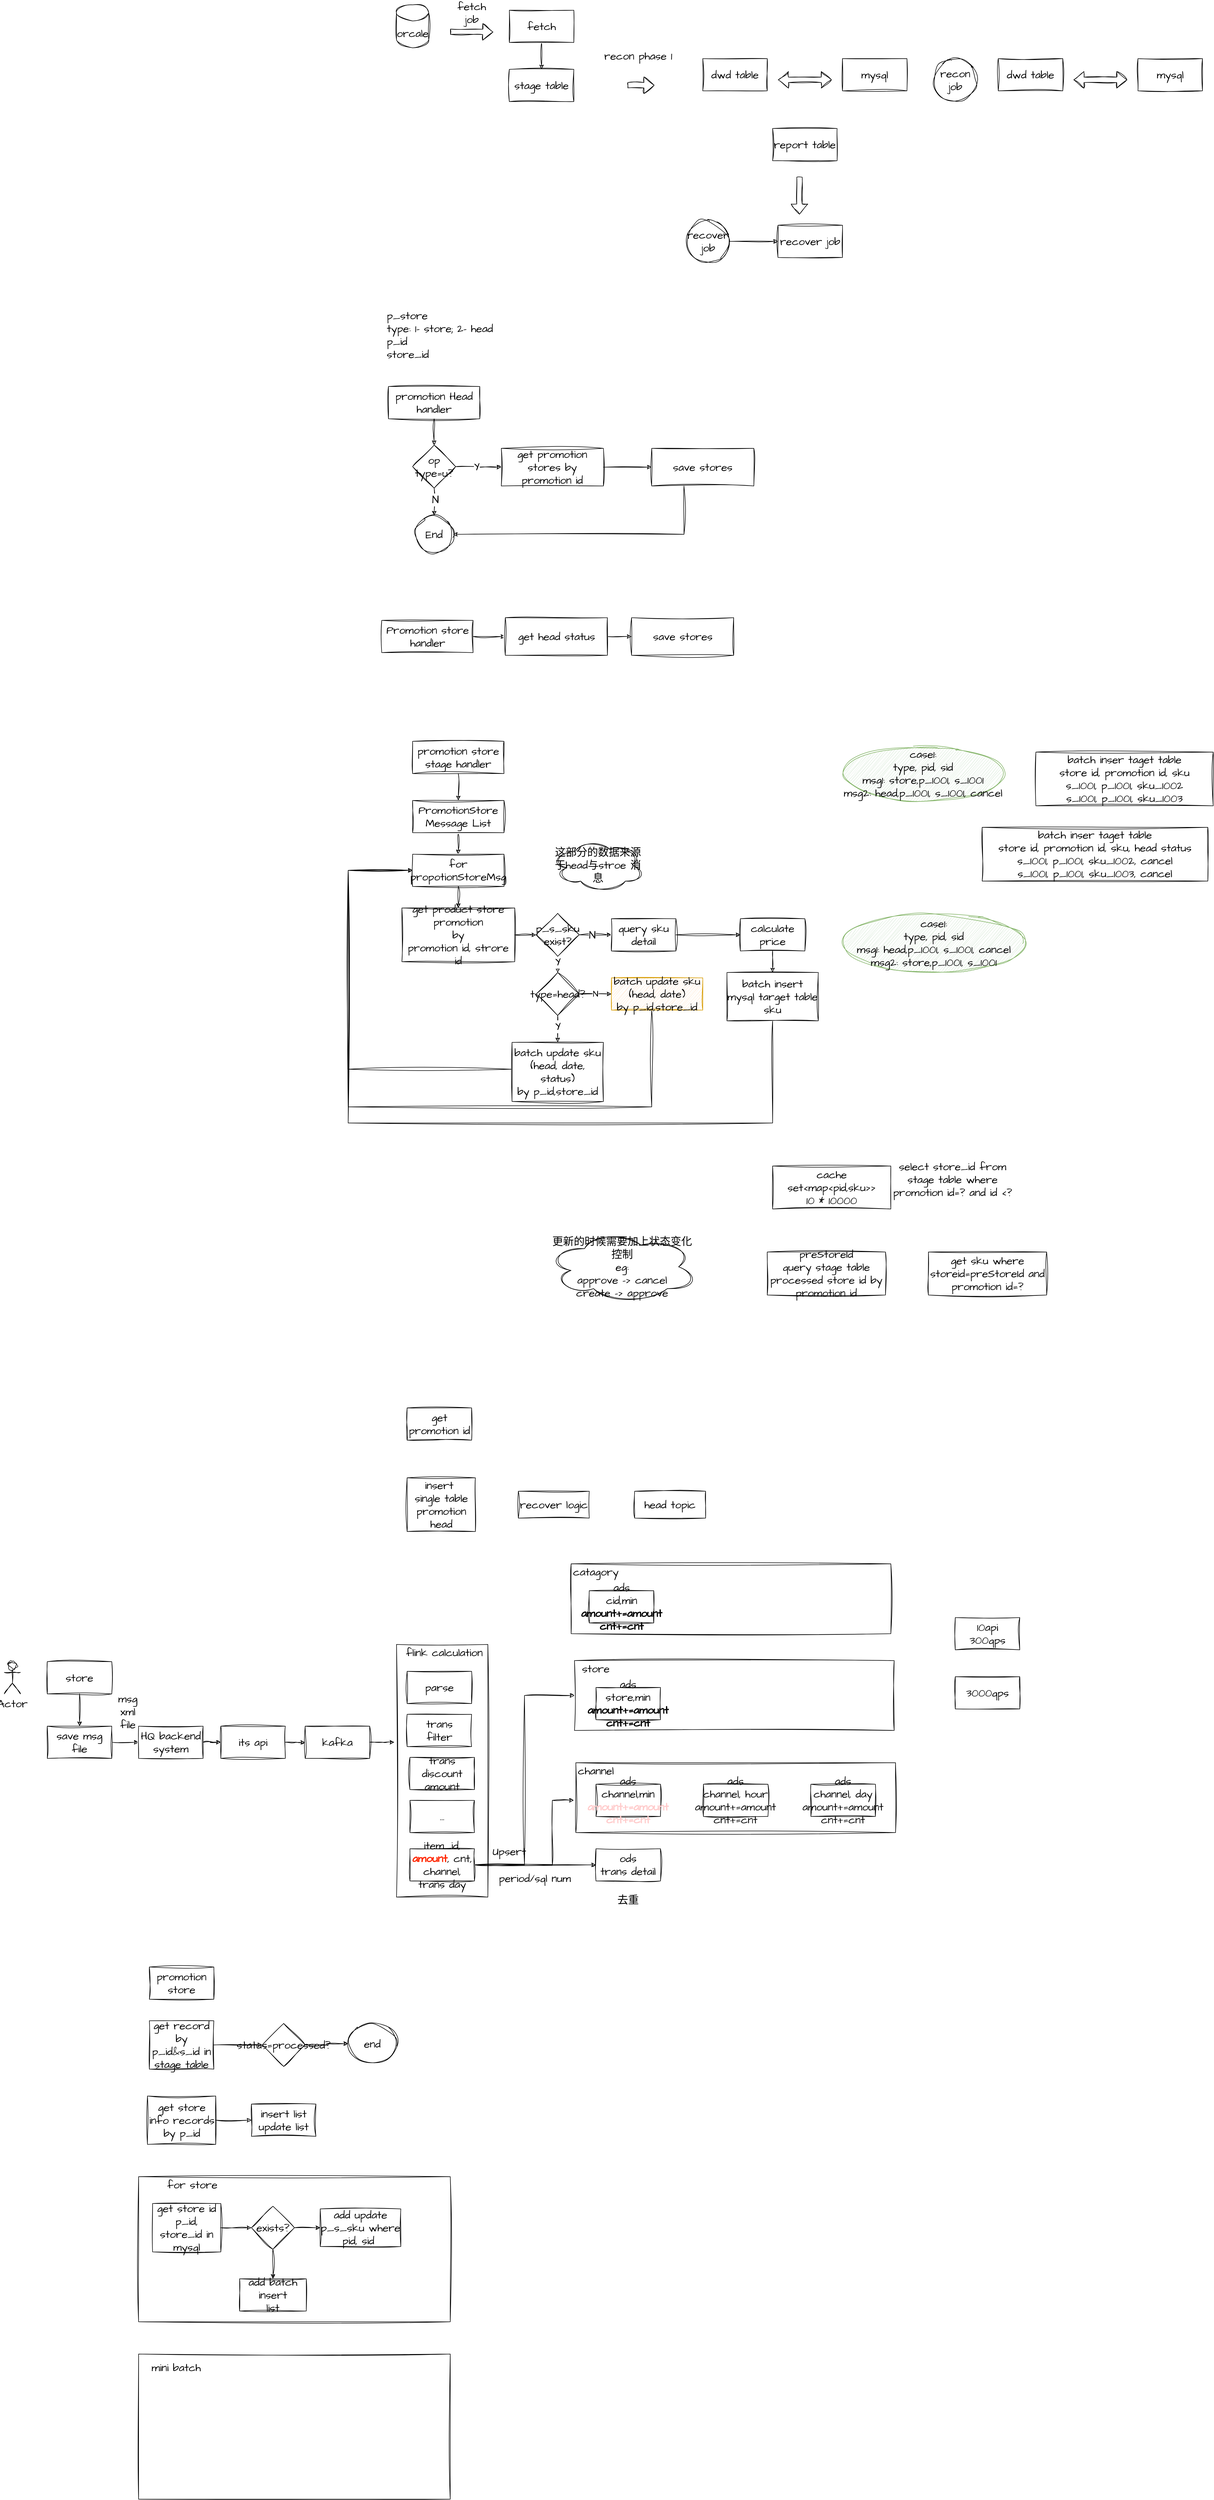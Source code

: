 <mxfile version="21.1.4" type="github">
  <diagram id="COUtzBLei-FoZ7lU4OIu" name="第 1 页">
    <mxGraphModel dx="2226" dy="1497" grid="1" gridSize="10" guides="1" tooltips="1" connect="1" arrows="1" fold="1" page="0" pageScale="1" pageWidth="827" pageHeight="1169" background="none" math="0" shadow="0">
      <root>
        <mxCell id="0" />
        <mxCell id="1" parent="0" />
        <mxCell id="BrTBfuIty5gRPL7Iw7yD-25" value="" style="rounded=0;whiteSpace=wrap;html=1;sketch=1;hachureGap=4;jiggle=2;curveFitting=1;fontFamily=Architects Daughter;fontSource=https%3A%2F%2Ffonts.googleapis.com%2Fcss%3Ffamily%3DArchitects%2BDaughter;fontSize=20;" vertex="1" parent="1">
          <mxGeometry x="-880" y="3930" width="580" height="270" as="geometry" />
        </mxCell>
        <mxCell id="pvYnghz3p1WopF-6Pmr1-15" value="" style="rounded=0;whiteSpace=wrap;html=1;sketch=1;hachureGap=4;jiggle=2;curveFitting=1;fontFamily=Architects Daughter;fontSource=https%3A%2F%2Ffonts.googleapis.com%2Fcss%3Ffamily%3DArchitects%2BDaughter;fontSize=20;" parent="1" vertex="1">
          <mxGeometry x="-66.25" y="2830" width="595" height="130" as="geometry" />
        </mxCell>
        <mxCell id="01fg0_hdZSS1gTS_RQtT-1" value="orcale" style="shape=cylinder3;whiteSpace=wrap;html=1;boundedLbl=1;backgroundOutline=1;size=15;sketch=1;hachureGap=4;jiggle=2;curveFitting=1;fontFamily=Architects Daughter;fontSource=https%3A%2F%2Ffonts.googleapis.com%2Fcss%3Ffamily%3DArchitects%2BDaughter;fontSize=20;" parent="1" vertex="1">
          <mxGeometry x="-400" y="-440" width="60" height="80" as="geometry" />
        </mxCell>
        <mxCell id="01fg0_hdZSS1gTS_RQtT-4" value="" style="edgeStyle=orthogonalEdgeStyle;rounded=0;sketch=1;hachureGap=4;jiggle=2;curveFitting=1;orthogonalLoop=1;jettySize=auto;html=1;fontFamily=Architects Daughter;fontSource=https%3A%2F%2Ffonts.googleapis.com%2Fcss%3Ffamily%3DArchitects%2BDaughter;fontSize=16;" parent="1" source="01fg0_hdZSS1gTS_RQtT-2" target="01fg0_hdZSS1gTS_RQtT-3" edge="1">
          <mxGeometry relative="1" as="geometry" />
        </mxCell>
        <mxCell id="01fg0_hdZSS1gTS_RQtT-2" value="fetch" style="rounded=0;whiteSpace=wrap;html=1;sketch=1;hachureGap=4;jiggle=2;curveFitting=1;fontFamily=Architects Daughter;fontSource=https%3A%2F%2Ffonts.googleapis.com%2Fcss%3Ffamily%3DArchitects%2BDaughter;fontSize=20;" parent="1" vertex="1">
          <mxGeometry x="-190" y="-430" width="120" height="60" as="geometry" />
        </mxCell>
        <mxCell id="01fg0_hdZSS1gTS_RQtT-3" value="stage table" style="rounded=0;whiteSpace=wrap;html=1;sketch=1;hachureGap=4;jiggle=2;curveFitting=1;fontFamily=Architects Daughter;fontSource=https%3A%2F%2Ffonts.googleapis.com%2Fcss%3Ffamily%3DArchitects%2BDaughter;fontSize=20;" parent="1" vertex="1">
          <mxGeometry x="-190" y="-320" width="120" height="60" as="geometry" />
        </mxCell>
        <mxCell id="01fg0_hdZSS1gTS_RQtT-14" value="recover job" style="rounded=0;whiteSpace=wrap;html=1;sketch=1;hachureGap=4;jiggle=2;curveFitting=1;fontFamily=Architects Daughter;fontSource=https%3A%2F%2Ffonts.googleapis.com%2Fcss%3Ffamily%3DArchitects%2BDaughter;fontSize=20;" parent="1" vertex="1">
          <mxGeometry x="310" y="-30" width="120" height="60" as="geometry" />
        </mxCell>
        <mxCell id="01fg0_hdZSS1gTS_RQtT-15" value="report table" style="rounded=0;whiteSpace=wrap;html=1;sketch=1;hachureGap=4;jiggle=2;curveFitting=1;fontFamily=Architects Daughter;fontSource=https%3A%2F%2Ffonts.googleapis.com%2Fcss%3Ffamily%3DArchitects%2BDaughter;fontSize=20;" parent="1" vertex="1">
          <mxGeometry x="300" y="-210" width="120" height="60" as="geometry" />
        </mxCell>
        <mxCell id="01fg0_hdZSS1gTS_RQtT-22" value="" style="shape=flexArrow;endArrow=classic;html=1;rounded=0;sketch=1;hachureGap=4;jiggle=2;curveFitting=1;fontFamily=Architects Daughter;fontSource=https%3A%2F%2Ffonts.googleapis.com%2Fcss%3Ffamily%3DArchitects%2BDaughter;fontSize=16;" parent="1" edge="1">
          <mxGeometry width="50" height="50" relative="1" as="geometry">
            <mxPoint x="350" y="-120" as="sourcePoint" />
            <mxPoint x="350" y="-50" as="targetPoint" />
          </mxGeometry>
        </mxCell>
        <mxCell id="01fg0_hdZSS1gTS_RQtT-23" value="dwd table" style="rounded=0;whiteSpace=wrap;html=1;sketch=1;hachureGap=4;jiggle=2;curveFitting=1;fontFamily=Architects Daughter;fontSource=https%3A%2F%2Ffonts.googleapis.com%2Fcss%3Ffamily%3DArchitects%2BDaughter;fontSize=20;" parent="1" vertex="1">
          <mxGeometry x="720" y="-340" width="120" height="60" as="geometry" />
        </mxCell>
        <mxCell id="01fg0_hdZSS1gTS_RQtT-25" style="edgeStyle=orthogonalEdgeStyle;rounded=0;sketch=1;hachureGap=4;jiggle=2;curveFitting=1;orthogonalLoop=1;jettySize=auto;html=1;entryX=0;entryY=0.5;entryDx=0;entryDy=0;fontFamily=Architects Daughter;fontSource=https%3A%2F%2Ffonts.googleapis.com%2Fcss%3Ffamily%3DArchitects%2BDaughter;fontSize=16;" parent="1" source="01fg0_hdZSS1gTS_RQtT-24" target="01fg0_hdZSS1gTS_RQtT-14" edge="1">
          <mxGeometry relative="1" as="geometry" />
        </mxCell>
        <mxCell id="01fg0_hdZSS1gTS_RQtT-24" value="recover job" style="ellipse;whiteSpace=wrap;html=1;aspect=fixed;sketch=1;hachureGap=4;jiggle=2;curveFitting=1;fontFamily=Architects Daughter;fontSource=https%3A%2F%2Ffonts.googleapis.com%2Fcss%3Ffamily%3DArchitects%2BDaughter;fontSize=20;" parent="1" vertex="1">
          <mxGeometry x="140" y="-40" width="80" height="80" as="geometry" />
        </mxCell>
        <mxCell id="01fg0_hdZSS1gTS_RQtT-26" value="recon job" style="ellipse;whiteSpace=wrap;html=1;aspect=fixed;sketch=1;hachureGap=4;jiggle=2;curveFitting=1;fontFamily=Architects Daughter;fontSource=https%3A%2F%2Ffonts.googleapis.com%2Fcss%3Ffamily%3DArchitects%2BDaughter;fontSize=20;" parent="1" vertex="1">
          <mxGeometry x="600" y="-340" width="80" height="80" as="geometry" />
        </mxCell>
        <mxCell id="01fg0_hdZSS1gTS_RQtT-27" value="mysql" style="rounded=0;whiteSpace=wrap;html=1;sketch=1;hachureGap=4;jiggle=2;curveFitting=1;fontFamily=Architects Daughter;fontSource=https%3A%2F%2Ffonts.googleapis.com%2Fcss%3Ffamily%3DArchitects%2BDaughter;fontSize=20;" parent="1" vertex="1">
          <mxGeometry x="980" y="-340" width="120" height="60" as="geometry" />
        </mxCell>
        <mxCell id="01fg0_hdZSS1gTS_RQtT-28" value="" style="shape=flexArrow;endArrow=classic;startArrow=classic;html=1;rounded=0;sketch=1;hachureGap=4;jiggle=2;curveFitting=1;fontFamily=Architects Daughter;fontSource=https%3A%2F%2Ffonts.googleapis.com%2Fcss%3Ffamily%3DArchitects%2BDaughter;fontSize=16;" parent="1" edge="1">
          <mxGeometry width="100" height="100" relative="1" as="geometry">
            <mxPoint x="860" y="-300.5" as="sourcePoint" />
            <mxPoint x="960" y="-300.5" as="targetPoint" />
          </mxGeometry>
        </mxCell>
        <mxCell id="01fg0_hdZSS1gTS_RQtT-29" value="" style="shape=flexArrow;endArrow=classic;html=1;rounded=0;sketch=1;hachureGap=4;jiggle=2;curveFitting=1;fontFamily=Architects Daughter;fontSource=https%3A%2F%2Ffonts.googleapis.com%2Fcss%3Ffamily%3DArchitects%2BDaughter;fontSize=16;" parent="1" edge="1">
          <mxGeometry width="50" height="50" relative="1" as="geometry">
            <mxPoint x="-300" y="-390" as="sourcePoint" />
            <mxPoint x="-220" y="-389.5" as="targetPoint" />
          </mxGeometry>
        </mxCell>
        <mxCell id="01fg0_hdZSS1gTS_RQtT-30" value="fetch job" style="text;html=1;strokeColor=none;fillColor=none;align=center;verticalAlign=middle;whiteSpace=wrap;rounded=0;fontSize=20;fontFamily=Architects Daughter;" parent="1" vertex="1">
          <mxGeometry x="-290" y="-440" width="60" height="30" as="geometry" />
        </mxCell>
        <mxCell id="01fg0_hdZSS1gTS_RQtT-31" value="" style="shape=flexArrow;endArrow=classic;html=1;rounded=0;sketch=1;hachureGap=4;jiggle=2;curveFitting=1;fontFamily=Architects Daughter;fontSource=https%3A%2F%2Ffonts.googleapis.com%2Fcss%3Ffamily%3DArchitects%2BDaughter;fontSize=16;" parent="1" edge="1">
          <mxGeometry width="50" height="50" relative="1" as="geometry">
            <mxPoint x="30" y="-290.5" as="sourcePoint" />
            <mxPoint x="80" y="-290.5" as="targetPoint" />
          </mxGeometry>
        </mxCell>
        <mxCell id="01fg0_hdZSS1gTS_RQtT-32" value="recon phase 1" style="text;html=1;strokeColor=none;fillColor=none;align=center;verticalAlign=middle;whiteSpace=wrap;rounded=0;fontSize=20;fontFamily=Architects Daughter;" parent="1" vertex="1">
          <mxGeometry x="-30" y="-360" width="160" height="30" as="geometry" />
        </mxCell>
        <mxCell id="01fg0_hdZSS1gTS_RQtT-33" value="dwd table" style="rounded=0;whiteSpace=wrap;html=1;sketch=1;hachureGap=4;jiggle=2;curveFitting=1;fontFamily=Architects Daughter;fontSource=https%3A%2F%2Ffonts.googleapis.com%2Fcss%3Ffamily%3DArchitects%2BDaughter;fontSize=20;" parent="1" vertex="1">
          <mxGeometry x="170" y="-340" width="120" height="60" as="geometry" />
        </mxCell>
        <mxCell id="01fg0_hdZSS1gTS_RQtT-34" value="mysql" style="rounded=0;whiteSpace=wrap;html=1;sketch=1;hachureGap=4;jiggle=2;curveFitting=1;fontFamily=Architects Daughter;fontSource=https%3A%2F%2Ffonts.googleapis.com%2Fcss%3Ffamily%3DArchitects%2BDaughter;fontSize=20;" parent="1" vertex="1">
          <mxGeometry x="430" y="-340" width="120" height="60" as="geometry" />
        </mxCell>
        <mxCell id="01fg0_hdZSS1gTS_RQtT-35" value="" style="shape=flexArrow;endArrow=classic;startArrow=classic;html=1;rounded=0;sketch=1;hachureGap=4;jiggle=2;curveFitting=1;fontFamily=Architects Daughter;fontSource=https%3A%2F%2Ffonts.googleapis.com%2Fcss%3Ffamily%3DArchitects%2BDaughter;fontSize=16;" parent="1" edge="1">
          <mxGeometry width="100" height="100" relative="1" as="geometry">
            <mxPoint x="310" y="-300.5" as="sourcePoint" />
            <mxPoint x="410" y="-300.5" as="targetPoint" />
          </mxGeometry>
        </mxCell>
        <mxCell id="zy-XJBpk2wB2vANQBZLz-7" value="" style="edgeStyle=orthogonalEdgeStyle;rounded=0;sketch=1;hachureGap=4;jiggle=2;curveFitting=1;orthogonalLoop=1;jettySize=auto;html=1;fontFamily=Architects Daughter;fontSource=https%3A%2F%2Ffonts.googleapis.com%2Fcss%3Ffamily%3DArchitects%2BDaughter;fontSize=16;" parent="1" source="zy-XJBpk2wB2vANQBZLz-1" target="zy-XJBpk2wB2vANQBZLz-5" edge="1">
          <mxGeometry relative="1" as="geometry" />
        </mxCell>
        <mxCell id="zy-XJBpk2wB2vANQBZLz-1" value="promotion Head handler" style="rounded=0;whiteSpace=wrap;html=1;sketch=1;hachureGap=4;jiggle=2;curveFitting=1;fontFamily=Architects Daughter;fontSource=https%3A%2F%2Ffonts.googleapis.com%2Fcss%3Ffamily%3DArchitects%2BDaughter;fontSize=20;" parent="1" vertex="1">
          <mxGeometry x="-415" y="270" width="170" height="60" as="geometry" />
        </mxCell>
        <mxCell id="zy-XJBpk2wB2vANQBZLz-46" style="edgeStyle=orthogonalEdgeStyle;rounded=0;sketch=1;hachureGap=4;jiggle=2;curveFitting=1;orthogonalLoop=1;jettySize=auto;html=1;entryX=0;entryY=0.5;entryDx=0;entryDy=0;fontFamily=Architects Daughter;fontSource=https%3A%2F%2Ffonts.googleapis.com%2Fcss%3Ffamily%3DArchitects%2BDaughter;fontSize=16;" parent="1" source="zy-XJBpk2wB2vANQBZLz-2" target="zy-XJBpk2wB2vANQBZLz-45" edge="1">
          <mxGeometry relative="1" as="geometry" />
        </mxCell>
        <mxCell id="zy-XJBpk2wB2vANQBZLz-2" value="Promotion store&lt;br&gt;handler" style="rounded=0;whiteSpace=wrap;html=1;sketch=1;hachureGap=4;jiggle=2;curveFitting=1;fontFamily=Architects Daughter;fontSource=https%3A%2F%2Ffonts.googleapis.com%2Fcss%3Ffamily%3DArchitects%2BDaughter;fontSize=20;" parent="1" vertex="1">
          <mxGeometry x="-427.5" y="705" width="170" height="60" as="geometry" />
        </mxCell>
        <mxCell id="zy-XJBpk2wB2vANQBZLz-11" style="edgeStyle=orthogonalEdgeStyle;rounded=0;sketch=1;hachureGap=4;jiggle=2;curveFitting=1;orthogonalLoop=1;jettySize=auto;html=1;entryX=0;entryY=0.5;entryDx=0;entryDy=0;fontFamily=Architects Daughter;fontSource=https%3A%2F%2Ffonts.googleapis.com%2Fcss%3Ffamily%3DArchitects%2BDaughter;fontSize=16;" parent="1" source="zy-XJBpk2wB2vANQBZLz-3" target="zy-XJBpk2wB2vANQBZLz-4" edge="1">
          <mxGeometry relative="1" as="geometry" />
        </mxCell>
        <mxCell id="zy-XJBpk2wB2vANQBZLz-3" value="get promotion stores by promotion id" style="rounded=0;whiteSpace=wrap;html=1;sketch=1;hachureGap=4;jiggle=2;curveFitting=1;fontFamily=Architects Daughter;fontSource=https%3A%2F%2Ffonts.googleapis.com%2Fcss%3Ffamily%3DArchitects%2BDaughter;fontSize=20;" parent="1" vertex="1">
          <mxGeometry x="-205" y="385" width="190" height="70" as="geometry" />
        </mxCell>
        <mxCell id="zy-XJBpk2wB2vANQBZLz-12" style="edgeStyle=orthogonalEdgeStyle;rounded=0;sketch=1;hachureGap=4;jiggle=2;curveFitting=1;orthogonalLoop=1;jettySize=auto;html=1;entryX=1;entryY=0.5;entryDx=0;entryDy=0;fontFamily=Architects Daughter;fontSource=https%3A%2F%2Ffonts.googleapis.com%2Fcss%3Ffamily%3DArchitects%2BDaughter;fontSize=16;" parent="1" source="zy-XJBpk2wB2vANQBZLz-4" target="zy-XJBpk2wB2vANQBZLz-6" edge="1">
          <mxGeometry relative="1" as="geometry">
            <Array as="points">
              <mxPoint x="135" y="545" />
            </Array>
          </mxGeometry>
        </mxCell>
        <mxCell id="zy-XJBpk2wB2vANQBZLz-4" value="save stores" style="rounded=0;whiteSpace=wrap;html=1;sketch=1;hachureGap=4;jiggle=2;curveFitting=1;fontFamily=Architects Daughter;fontSource=https%3A%2F%2Ffonts.googleapis.com%2Fcss%3Ffamily%3DArchitects%2BDaughter;fontSize=20;" parent="1" vertex="1">
          <mxGeometry x="75" y="385" width="190" height="70" as="geometry" />
        </mxCell>
        <mxCell id="zy-XJBpk2wB2vANQBZLz-8" value="" style="edgeStyle=orthogonalEdgeStyle;rounded=0;sketch=1;hachureGap=4;jiggle=2;curveFitting=1;orthogonalLoop=1;jettySize=auto;html=1;fontFamily=Architects Daughter;fontSource=https%3A%2F%2Ffonts.googleapis.com%2Fcss%3Ffamily%3DArchitects%2BDaughter;fontSize=16;" parent="1" source="zy-XJBpk2wB2vANQBZLz-5" target="zy-XJBpk2wB2vANQBZLz-6" edge="1">
          <mxGeometry relative="1" as="geometry" />
        </mxCell>
        <mxCell id="zy-XJBpk2wB2vANQBZLz-9" value="N" style="edgeLabel;html=1;align=center;verticalAlign=middle;resizable=0;points=[];fontSize=20;fontFamily=Architects Daughter;" parent="zy-XJBpk2wB2vANQBZLz-8" vertex="1" connectable="0">
          <mxGeometry x="-0.2" y="2" relative="1" as="geometry">
            <mxPoint as="offset" />
          </mxGeometry>
        </mxCell>
        <mxCell id="zy-XJBpk2wB2vANQBZLz-10" style="edgeStyle=orthogonalEdgeStyle;rounded=0;sketch=1;hachureGap=4;jiggle=2;curveFitting=1;orthogonalLoop=1;jettySize=auto;html=1;fontFamily=Architects Daughter;fontSource=https%3A%2F%2Ffonts.googleapis.com%2Fcss%3Ffamily%3DArchitects%2BDaughter;fontSize=16;" parent="1" source="zy-XJBpk2wB2vANQBZLz-5" target="zy-XJBpk2wB2vANQBZLz-3" edge="1">
          <mxGeometry relative="1" as="geometry" />
        </mxCell>
        <mxCell id="zy-XJBpk2wB2vANQBZLz-13" value="Y" style="edgeLabel;html=1;align=center;verticalAlign=middle;resizable=0;points=[];fontSize=20;fontFamily=Architects Daughter;" parent="zy-XJBpk2wB2vANQBZLz-10" vertex="1" connectable="0">
          <mxGeometry x="-0.012" y="-4" relative="1" as="geometry">
            <mxPoint as="offset" />
          </mxGeometry>
        </mxCell>
        <mxCell id="zy-XJBpk2wB2vANQBZLz-5" value="op type=u?" style="rhombus;whiteSpace=wrap;html=1;sketch=1;hachureGap=4;jiggle=2;curveFitting=1;fontFamily=Architects Daughter;fontSource=https%3A%2F%2Ffonts.googleapis.com%2Fcss%3Ffamily%3DArchitects%2BDaughter;fontSize=20;" parent="1" vertex="1">
          <mxGeometry x="-370" y="379" width="80" height="80" as="geometry" />
        </mxCell>
        <mxCell id="zy-XJBpk2wB2vANQBZLz-6" value="End" style="ellipse;whiteSpace=wrap;html=1;aspect=fixed;sketch=1;hachureGap=4;jiggle=2;curveFitting=1;fontFamily=Architects Daughter;fontSource=https%3A%2F%2Ffonts.googleapis.com%2Fcss%3Ffamily%3DArchitects%2BDaughter;fontSize=20;" parent="1" vertex="1">
          <mxGeometry x="-365" y="510" width="70" height="70" as="geometry" />
        </mxCell>
        <mxCell id="zy-XJBpk2wB2vANQBZLz-14" value="save stores" style="rounded=0;whiteSpace=wrap;html=1;sketch=1;hachureGap=4;jiggle=2;curveFitting=1;fontFamily=Architects Daughter;fontSource=https%3A%2F%2Ffonts.googleapis.com%2Fcss%3Ffamily%3DArchitects%2BDaughter;fontSize=20;" parent="1" vertex="1">
          <mxGeometry x="37.5" y="700" width="190" height="70" as="geometry" />
        </mxCell>
        <mxCell id="zy-XJBpk2wB2vANQBZLz-18" value="" style="edgeStyle=orthogonalEdgeStyle;rounded=0;sketch=1;hachureGap=4;jiggle=2;curveFitting=1;orthogonalLoop=1;jettySize=auto;html=1;fontFamily=Architects Daughter;fontSource=https%3A%2F%2Ffonts.googleapis.com%2Fcss%3Ffamily%3DArchitects%2BDaughter;fontSize=16;" parent="1" source="zy-XJBpk2wB2vANQBZLz-16" target="zy-XJBpk2wB2vANQBZLz-17" edge="1">
          <mxGeometry relative="1" as="geometry" />
        </mxCell>
        <mxCell id="zy-XJBpk2wB2vANQBZLz-16" value="promotion store stage handler" style="rounded=0;whiteSpace=wrap;html=1;sketch=1;hachureGap=4;jiggle=2;curveFitting=1;fontFamily=Architects Daughter;fontSource=https%3A%2F%2Ffonts.googleapis.com%2Fcss%3Ffamily%3DArchitects%2BDaughter;fontSize=20;" parent="1" vertex="1">
          <mxGeometry x="-370" y="930" width="170" height="60" as="geometry" />
        </mxCell>
        <mxCell id="zy-XJBpk2wB2vANQBZLz-38" value="" style="edgeStyle=orthogonalEdgeStyle;rounded=0;sketch=1;hachureGap=4;jiggle=2;curveFitting=1;orthogonalLoop=1;jettySize=auto;html=1;fontFamily=Architects Daughter;fontSource=https%3A%2F%2Ffonts.googleapis.com%2Fcss%3Ffamily%3DArchitects%2BDaughter;fontSize=16;" parent="1" source="zy-XJBpk2wB2vANQBZLz-17" target="zy-XJBpk2wB2vANQBZLz-20" edge="1">
          <mxGeometry relative="1" as="geometry" />
        </mxCell>
        <mxCell id="zy-XJBpk2wB2vANQBZLz-17" value="PromotionStore Message List" style="rounded=0;whiteSpace=wrap;html=1;sketch=1;hachureGap=4;jiggle=2;curveFitting=1;fontFamily=Architects Daughter;fontSource=https%3A%2F%2Ffonts.googleapis.com%2Fcss%3Ffamily%3DArchitects%2BDaughter;fontSize=20;" parent="1" vertex="1">
          <mxGeometry x="-370" y="1040" width="170" height="60" as="geometry" />
        </mxCell>
        <mxCell id="zy-XJBpk2wB2vANQBZLz-39" value="" style="edgeStyle=orthogonalEdgeStyle;rounded=0;sketch=1;hachureGap=4;jiggle=2;curveFitting=1;orthogonalLoop=1;jettySize=auto;html=1;fontFamily=Architects Daughter;fontSource=https%3A%2F%2Ffonts.googleapis.com%2Fcss%3Ffamily%3DArchitects%2BDaughter;fontSize=16;" parent="1" source="zy-XJBpk2wB2vANQBZLz-20" target="zy-XJBpk2wB2vANQBZLz-21" edge="1">
          <mxGeometry relative="1" as="geometry" />
        </mxCell>
        <mxCell id="zy-XJBpk2wB2vANQBZLz-20" value="for propotionStoreMsg" style="rounded=0;whiteSpace=wrap;html=1;sketch=1;hachureGap=4;jiggle=2;curveFitting=1;fontFamily=Architects Daughter;fontSource=https%3A%2F%2Ffonts.googleapis.com%2Fcss%3Ffamily%3DArchitects%2BDaughter;fontSize=20;" parent="1" vertex="1">
          <mxGeometry x="-370" y="1140" width="170" height="60" as="geometry" />
        </mxCell>
        <mxCell id="zy-XJBpk2wB2vANQBZLz-24" style="edgeStyle=orthogonalEdgeStyle;rounded=0;sketch=1;hachureGap=4;jiggle=2;curveFitting=1;orthogonalLoop=1;jettySize=auto;html=1;fontFamily=Architects Daughter;fontSource=https%3A%2F%2Ffonts.googleapis.com%2Fcss%3Ffamily%3DArchitects%2BDaughter;fontSize=16;" parent="1" source="zy-XJBpk2wB2vANQBZLz-21" target="zy-XJBpk2wB2vANQBZLz-23" edge="1">
          <mxGeometry relative="1" as="geometry" />
        </mxCell>
        <mxCell id="zy-XJBpk2wB2vANQBZLz-21" value="get product store promotion&lt;br&gt;by&lt;br&gt;promotion id, strore id" style="rounded=0;whiteSpace=wrap;html=1;sketch=1;hachureGap=4;jiggle=2;curveFitting=1;fontFamily=Architects Daughter;fontSource=https%3A%2F%2Ffonts.googleapis.com%2Fcss%3Ffamily%3DArchitects%2BDaughter;fontSize=20;" parent="1" vertex="1">
          <mxGeometry x="-390" y="1240" width="210" height="100" as="geometry" />
        </mxCell>
        <mxCell id="zy-XJBpk2wB2vANQBZLz-29" value="" style="edgeStyle=orthogonalEdgeStyle;rounded=0;sketch=1;hachureGap=4;jiggle=2;curveFitting=1;orthogonalLoop=1;jettySize=auto;html=1;fontFamily=Architects Daughter;fontSource=https%3A%2F%2Ffonts.googleapis.com%2Fcss%3Ffamily%3DArchitects%2BDaughter;fontSize=16;" parent="1" source="zy-XJBpk2wB2vANQBZLz-23" target="zy-XJBpk2wB2vANQBZLz-28" edge="1">
          <mxGeometry relative="1" as="geometry" />
        </mxCell>
        <mxCell id="zy-XJBpk2wB2vANQBZLz-30" value="N" style="edgeLabel;html=1;align=center;verticalAlign=middle;resizable=0;points=[];fontSize=20;fontFamily=Architects Daughter;" parent="zy-XJBpk2wB2vANQBZLz-29" vertex="1" connectable="0">
          <mxGeometry x="-0.2" relative="1" as="geometry">
            <mxPoint as="offset" />
          </mxGeometry>
        </mxCell>
        <mxCell id="zy-XJBpk2wB2vANQBZLz-50" value="" style="edgeStyle=orthogonalEdgeStyle;rounded=0;sketch=1;hachureGap=4;jiggle=2;curveFitting=1;orthogonalLoop=1;jettySize=auto;html=1;fontFamily=Architects Daughter;fontSource=https%3A%2F%2Ffonts.googleapis.com%2Fcss%3Ffamily%3DArchitects%2BDaughter;fontSize=16;" parent="1" source="zy-XJBpk2wB2vANQBZLz-23" target="zy-XJBpk2wB2vANQBZLz-49" edge="1">
          <mxGeometry relative="1" as="geometry" />
        </mxCell>
        <mxCell id="zy-XJBpk2wB2vANQBZLz-52" value="Y" style="edgeLabel;html=1;align=center;verticalAlign=middle;resizable=0;points=[];fontSize=20;fontFamily=Architects Daughter;" parent="zy-XJBpk2wB2vANQBZLz-50" vertex="1" connectable="0">
          <mxGeometry x="0.2" relative="1" as="geometry">
            <mxPoint as="offset" />
          </mxGeometry>
        </mxCell>
        <mxCell id="zy-XJBpk2wB2vANQBZLz-23" value="p_s_sku&lt;br&gt;exist?" style="rhombus;whiteSpace=wrap;html=1;sketch=1;hachureGap=4;jiggle=2;curveFitting=1;fontFamily=Architects Daughter;fontSource=https%3A%2F%2Ffonts.googleapis.com%2Fcss%3Ffamily%3DArchitects%2BDaughter;fontSize=20;" parent="1" vertex="1">
          <mxGeometry x="-140" y="1250" width="80" height="80" as="geometry" />
        </mxCell>
        <mxCell id="zy-XJBpk2wB2vANQBZLz-40" style="edgeStyle=orthogonalEdgeStyle;rounded=0;sketch=1;hachureGap=4;jiggle=2;curveFitting=1;orthogonalLoop=1;jettySize=auto;html=1;entryX=0;entryY=0.5;entryDx=0;entryDy=0;fontFamily=Architects Daughter;fontSource=https%3A%2F%2Ffonts.googleapis.com%2Fcss%3Ffamily%3DArchitects%2BDaughter;fontSize=16;" parent="1" source="zy-XJBpk2wB2vANQBZLz-25" target="zy-XJBpk2wB2vANQBZLz-20" edge="1">
          <mxGeometry relative="1" as="geometry">
            <Array as="points">
              <mxPoint x="-490" y="1540" />
              <mxPoint x="-490" y="1170" />
            </Array>
          </mxGeometry>
        </mxCell>
        <mxCell id="zy-XJBpk2wB2vANQBZLz-25" value="batch update sku&lt;br&gt;(head, date, status)&lt;br&gt;by p_id,store_id" style="whiteSpace=wrap;html=1;fontSize=20;fontFamily=Architects Daughter;sketch=1;hachureGap=4;jiggle=2;curveFitting=1;fontSource=https%3A%2F%2Ffonts.googleapis.com%2Fcss%3Ffamily%3DArchitects%2BDaughter;" parent="1" vertex="1">
          <mxGeometry x="-185" y="1490" width="170" height="110" as="geometry" />
        </mxCell>
        <mxCell id="zy-XJBpk2wB2vANQBZLz-32" value="" style="edgeStyle=orthogonalEdgeStyle;rounded=0;sketch=1;hachureGap=4;jiggle=2;curveFitting=1;orthogonalLoop=1;jettySize=auto;html=1;fontFamily=Architects Daughter;fontSource=https%3A%2F%2Ffonts.googleapis.com%2Fcss%3Ffamily%3DArchitects%2BDaughter;fontSize=16;" parent="1" source="zy-XJBpk2wB2vANQBZLz-28" target="zy-XJBpk2wB2vANQBZLz-31" edge="1">
          <mxGeometry relative="1" as="geometry" />
        </mxCell>
        <mxCell id="zy-XJBpk2wB2vANQBZLz-28" value="query sku detail" style="whiteSpace=wrap;html=1;fontSize=20;fontFamily=Architects Daughter;sketch=1;hachureGap=4;jiggle=2;curveFitting=1;fontSource=https%3A%2F%2Ffonts.googleapis.com%2Fcss%3Ffamily%3DArchitects%2BDaughter;" parent="1" vertex="1">
          <mxGeometry y="1260" width="120" height="60" as="geometry" />
        </mxCell>
        <mxCell id="zy-XJBpk2wB2vANQBZLz-34" value="" style="edgeStyle=orthogonalEdgeStyle;rounded=0;sketch=1;hachureGap=4;jiggle=2;curveFitting=1;orthogonalLoop=1;jettySize=auto;html=1;fontFamily=Architects Daughter;fontSource=https%3A%2F%2Ffonts.googleapis.com%2Fcss%3Ffamily%3DArchitects%2BDaughter;fontSize=16;" parent="1" source="zy-XJBpk2wB2vANQBZLz-31" target="zy-XJBpk2wB2vANQBZLz-33" edge="1">
          <mxGeometry relative="1" as="geometry" />
        </mxCell>
        <mxCell id="zy-XJBpk2wB2vANQBZLz-31" value="calculate&lt;br&gt;price" style="whiteSpace=wrap;html=1;fontSize=20;fontFamily=Architects Daughter;sketch=1;hachureGap=4;jiggle=2;curveFitting=1;fontSource=https%3A%2F%2Ffonts.googleapis.com%2Fcss%3Ffamily%3DArchitects%2BDaughter;" parent="1" vertex="1">
          <mxGeometry x="240" y="1260" width="120" height="60" as="geometry" />
        </mxCell>
        <mxCell id="zy-XJBpk2wB2vANQBZLz-44" style="edgeStyle=orthogonalEdgeStyle;rounded=0;sketch=1;hachureGap=4;jiggle=2;curveFitting=1;orthogonalLoop=1;jettySize=auto;html=1;entryX=0;entryY=0.5;entryDx=0;entryDy=0;fontFamily=Architects Daughter;fontSource=https%3A%2F%2Ffonts.googleapis.com%2Fcss%3Ffamily%3DArchitects%2BDaughter;fontSize=16;" parent="1" source="zy-XJBpk2wB2vANQBZLz-33" target="zy-XJBpk2wB2vANQBZLz-20" edge="1">
          <mxGeometry relative="1" as="geometry">
            <Array as="points">
              <mxPoint x="300" y="1640" />
              <mxPoint x="-490" y="1640" />
              <mxPoint x="-490" y="1170" />
            </Array>
          </mxGeometry>
        </mxCell>
        <mxCell id="zy-XJBpk2wB2vANQBZLz-33" value="batch insert mysql target table&lt;br&gt;sku" style="whiteSpace=wrap;html=1;fontSize=20;fontFamily=Architects Daughter;sketch=1;hachureGap=4;jiggle=2;curveFitting=1;fontSource=https%3A%2F%2Ffonts.googleapis.com%2Fcss%3Ffamily%3DArchitects%2BDaughter;" parent="1" vertex="1">
          <mxGeometry x="215" y="1360" width="170" height="90" as="geometry" />
        </mxCell>
        <mxCell id="zy-XJBpk2wB2vANQBZLz-36" value="这部分的数据来源于head与stroe 消息" style="ellipse;shape=cloud;whiteSpace=wrap;html=1;sketch=1;hachureGap=4;jiggle=2;curveFitting=1;fontFamily=Architects Daughter;fontSource=https%3A%2F%2Ffonts.googleapis.com%2Fcss%3Ffamily%3DArchitects%2BDaughter;fontSize=20;" parent="1" vertex="1">
          <mxGeometry x="-110" y="1110" width="170" height="100" as="geometry" />
        </mxCell>
        <mxCell id="zy-XJBpk2wB2vANQBZLz-37" value="更新的时候需要加上状态变化控制&lt;br&gt;eg:&lt;br&gt;approve -&amp;gt; cancel&lt;br&gt;create -&amp;gt; approve&lt;br&gt;" style="ellipse;shape=cloud;whiteSpace=wrap;html=1;sketch=1;hachureGap=4;jiggle=2;curveFitting=1;fontFamily=Architects Daughter;fontSource=https%3A%2F%2Ffonts.googleapis.com%2Fcss%3Ffamily%3DArchitects%2BDaughter;fontSize=20;" parent="1" vertex="1">
          <mxGeometry x="-120" y="1840" width="280" height="135" as="geometry" />
        </mxCell>
        <mxCell id="zy-XJBpk2wB2vANQBZLz-47" style="edgeStyle=orthogonalEdgeStyle;rounded=0;sketch=1;hachureGap=4;jiggle=2;curveFitting=1;orthogonalLoop=1;jettySize=auto;html=1;fontFamily=Architects Daughter;fontSource=https%3A%2F%2Ffonts.googleapis.com%2Fcss%3Ffamily%3DArchitects%2BDaughter;fontSize=16;" parent="1" source="zy-XJBpk2wB2vANQBZLz-45" target="zy-XJBpk2wB2vANQBZLz-14" edge="1">
          <mxGeometry relative="1" as="geometry" />
        </mxCell>
        <mxCell id="zy-XJBpk2wB2vANQBZLz-45" value="get head status" style="rounded=0;whiteSpace=wrap;html=1;sketch=1;hachureGap=4;jiggle=2;curveFitting=1;fontFamily=Architects Daughter;fontSource=https%3A%2F%2Ffonts.googleapis.com%2Fcss%3Ffamily%3DArchitects%2BDaughter;fontSize=20;" parent="1" vertex="1">
          <mxGeometry x="-197.5" y="700" width="190" height="70" as="geometry" />
        </mxCell>
        <mxCell id="zy-XJBpk2wB2vANQBZLz-48" value="p_store&lt;br&gt;type: 1- store; 2- head&lt;br&gt;p_id&lt;br&gt;store_id" style="text;html=1;strokeColor=none;fillColor=none;align=left;verticalAlign=top;whiteSpace=wrap;rounded=0;fontSize=20;fontFamily=Architects Daughter;" parent="1" vertex="1">
          <mxGeometry x="-420" y="120" width="300" height="100" as="geometry" />
        </mxCell>
        <mxCell id="zy-XJBpk2wB2vANQBZLz-51" value="" style="edgeStyle=orthogonalEdgeStyle;rounded=0;sketch=1;hachureGap=4;jiggle=2;curveFitting=1;orthogonalLoop=1;jettySize=auto;html=1;fontFamily=Architects Daughter;fontSource=https%3A%2F%2Ffonts.googleapis.com%2Fcss%3Ffamily%3DArchitects%2BDaughter;fontSize=16;" parent="1" source="zy-XJBpk2wB2vANQBZLz-49" target="zy-XJBpk2wB2vANQBZLz-25" edge="1">
          <mxGeometry relative="1" as="geometry" />
        </mxCell>
        <mxCell id="zy-XJBpk2wB2vANQBZLz-53" value="Y" style="edgeLabel;html=1;align=center;verticalAlign=middle;resizable=0;points=[];fontSize=20;fontFamily=Architects Daughter;" parent="zy-XJBpk2wB2vANQBZLz-51" vertex="1" connectable="0">
          <mxGeometry x="0.36" y="1" relative="1" as="geometry">
            <mxPoint x="-1" y="-14" as="offset" />
          </mxGeometry>
        </mxCell>
        <mxCell id="zy-XJBpk2wB2vANQBZLz-55" value="N" style="edgeStyle=orthogonalEdgeStyle;rounded=0;sketch=1;hachureGap=4;jiggle=2;curveFitting=1;orthogonalLoop=1;jettySize=auto;html=1;entryX=0;entryY=0.5;entryDx=0;entryDy=0;fontFamily=Architects Daughter;fontSource=https%3A%2F%2Ffonts.googleapis.com%2Fcss%3Ffamily%3DArchitects%2BDaughter;fontSize=16;" parent="1" source="zy-XJBpk2wB2vANQBZLz-49" target="zy-XJBpk2wB2vANQBZLz-54" edge="1">
          <mxGeometry relative="1" as="geometry" />
        </mxCell>
        <mxCell id="zy-XJBpk2wB2vANQBZLz-49" value="type=head?" style="rhombus;whiteSpace=wrap;html=1;sketch=1;hachureGap=4;jiggle=2;curveFitting=1;fontFamily=Architects Daughter;fontSource=https%3A%2F%2Ffonts.googleapis.com%2Fcss%3Ffamily%3DArchitects%2BDaughter;fontSize=20;" parent="1" vertex="1">
          <mxGeometry x="-140" y="1360" width="80" height="80" as="geometry" />
        </mxCell>
        <mxCell id="zy-XJBpk2wB2vANQBZLz-57" style="edgeStyle=orthogonalEdgeStyle;rounded=0;sketch=1;hachureGap=4;jiggle=2;curveFitting=1;orthogonalLoop=1;jettySize=auto;html=1;fontFamily=Architects Daughter;fontSource=https%3A%2F%2Ffonts.googleapis.com%2Fcss%3Ffamily%3DArchitects%2BDaughter;fontSize=16;" parent="1" source="zy-XJBpk2wB2vANQBZLz-54" edge="1">
          <mxGeometry relative="1" as="geometry">
            <mxPoint x="-370" y="1170" as="targetPoint" />
            <Array as="points">
              <mxPoint x="75" y="1610" />
              <mxPoint x="-490" y="1610" />
              <mxPoint x="-490" y="1170" />
            </Array>
          </mxGeometry>
        </mxCell>
        <mxCell id="zy-XJBpk2wB2vANQBZLz-54" value="batch update sku&lt;br style=&quot;border-color: var(--border-color);&quot;&gt;(head, date)&lt;br style=&quot;border-color: var(--border-color);&quot;&gt;by p_id,store_id" style="whiteSpace=wrap;html=1;fontSize=20;fontFamily=Architects Daughter;sketch=1;hachureGap=4;jiggle=2;curveFitting=1;fontSource=https%3A%2F%2Ffonts.googleapis.com%2Fcss%3Ffamily%3DArchitects%2BDaughter;fillColor=#ffe6cc;strokeColor=#d79b00;" parent="1" vertex="1">
          <mxGeometry y="1370" width="170" height="60" as="geometry" />
        </mxCell>
        <mxCell id="zy-XJBpk2wB2vANQBZLz-58" value="case1:&lt;br&gt;type, pid, sid&lt;br&gt;msg1: store,p_1001, s_1001&lt;br&gt;msg2: head,p_1001, s_1001, cancel" style="ellipse;whiteSpace=wrap;html=1;sketch=1;hachureGap=4;jiggle=2;curveFitting=1;fontFamily=Architects Daughter;fontSource=https%3A%2F%2Ffonts.googleapis.com%2Fcss%3Ffamily%3DArchitects%2BDaughter;fontSize=20;fillColor=#d5e8d4;strokeColor=#82b366;" parent="1" vertex="1">
          <mxGeometry x="430" y="940" width="300" height="100" as="geometry" />
        </mxCell>
        <mxCell id="zy-XJBpk2wB2vANQBZLz-59" value="batch inser taget table&lt;br&gt;store id, promotion id, sku&lt;br&gt;s_1001, p_1001, sku_1002&lt;br&gt;s_1001, p_1001, sku_1003" style="rounded=0;whiteSpace=wrap;html=1;sketch=1;hachureGap=4;jiggle=2;curveFitting=1;fontFamily=Architects Daughter;fontSource=https%3A%2F%2Ffonts.googleapis.com%2Fcss%3Ffamily%3DArchitects%2BDaughter;fontSize=20;" parent="1" vertex="1">
          <mxGeometry x="790" y="950" width="330" height="100" as="geometry" />
        </mxCell>
        <mxCell id="zy-XJBpk2wB2vANQBZLz-61" value="batch inser taget table&lt;br&gt;store id, promotion id, sku, head status&lt;br&gt;s_1001, p_1001, sku_1002, cancel&lt;br&gt;s_1001, p_1001, sku_1003, cancel" style="rounded=0;whiteSpace=wrap;html=1;sketch=1;hachureGap=4;jiggle=2;curveFitting=1;fontFamily=Architects Daughter;fontSource=https%3A%2F%2Ffonts.googleapis.com%2Fcss%3Ffamily%3DArchitects%2BDaughter;fontSize=20;" parent="1" vertex="1">
          <mxGeometry x="690" y="1090" width="420" height="100" as="geometry" />
        </mxCell>
        <mxCell id="zy-XJBpk2wB2vANQBZLz-63" value="case1:&lt;br&gt;type, pid, sid&lt;br&gt;msg1: head,p_1001, s_1001, cancel&lt;br&gt;msg2: store,p_1001, s_1001" style="ellipse;whiteSpace=wrap;html=1;sketch=1;hachureGap=4;jiggle=2;curveFitting=1;fontFamily=Architects Daughter;fontSource=https%3A%2F%2Ffonts.googleapis.com%2Fcss%3Ffamily%3DArchitects%2BDaughter;fontSize=20;fillColor=#d5e8d4;strokeColor=#82b366;" parent="1" vertex="1">
          <mxGeometry x="430" y="1250" width="340" height="110" as="geometry" />
        </mxCell>
        <mxCell id="zy-XJBpk2wB2vANQBZLz-64" value="preStoreId&lt;br&gt;query stage table processed store id by promotion id" style="whiteSpace=wrap;html=1;fontSize=20;fontFamily=Architects Daughter;sketch=1;hachureGap=4;jiggle=2;curveFitting=1;fontSource=https%3A%2F%2Ffonts.googleapis.com%2Fcss%3Ffamily%3DArchitects%2BDaughter;" parent="1" vertex="1">
          <mxGeometry x="290" y="1880" width="220" height="80" as="geometry" />
        </mxCell>
        <mxCell id="zy-XJBpk2wB2vANQBZLz-65" value="select store_id from stage table where promotion id=? and id &amp;lt;?" style="text;html=1;strokeColor=none;fillColor=none;align=center;verticalAlign=middle;whiteSpace=wrap;rounded=0;fontSize=20;fontFamily=Architects Daughter;" parent="1" vertex="1">
          <mxGeometry x="520" y="1730" width="230" height="30" as="geometry" />
        </mxCell>
        <mxCell id="zy-XJBpk2wB2vANQBZLz-66" value="get sku where storeid=preStoreId and promotion id=?" style="whiteSpace=wrap;html=1;fontSize=20;fontFamily=Architects Daughter;sketch=1;hachureGap=4;jiggle=2;curveFitting=1;fontSource=https%3A%2F%2Ffonts.googleapis.com%2Fcss%3Ffamily%3DArchitects%2BDaughter;" parent="1" vertex="1">
          <mxGeometry x="590" y="1880" width="220" height="80" as="geometry" />
        </mxCell>
        <mxCell id="zy-XJBpk2wB2vANQBZLz-67" value="cache&lt;br&gt;set&amp;lt;map&amp;lt;pid,sku&amp;gt;&amp;gt;&lt;br&gt;10 * 10000" style="whiteSpace=wrap;html=1;fontSize=20;fontFamily=Architects Daughter;sketch=1;hachureGap=4;jiggle=2;curveFitting=1;fontSource=https%3A%2F%2Ffonts.googleapis.com%2Fcss%3Ffamily%3DArchitects%2BDaughter;" parent="1" vertex="1">
          <mxGeometry x="300" y="1720" width="220" height="80" as="geometry" />
        </mxCell>
        <mxCell id="zy-XJBpk2wB2vANQBZLz-68" value="insert&amp;nbsp;&lt;br&gt;single table&lt;br&gt;promotion head" style="rounded=0;whiteSpace=wrap;html=1;sketch=1;hachureGap=4;jiggle=2;curveFitting=1;fontFamily=Architects Daughter;fontSource=https%3A%2F%2Ffonts.googleapis.com%2Fcss%3Ffamily%3DArchitects%2BDaughter;fontSize=20;" parent="1" vertex="1">
          <mxGeometry x="-380.25" y="2300" width="127" height="100" as="geometry" />
        </mxCell>
        <mxCell id="zy-XJBpk2wB2vANQBZLz-69" value="get promotion id" style="rounded=0;whiteSpace=wrap;html=1;sketch=1;hachureGap=4;jiggle=2;curveFitting=1;fontFamily=Architects Daughter;fontSource=https%3A%2F%2Ffonts.googleapis.com%2Fcss%3Ffamily%3DArchitects%2BDaughter;fontSize=20;" parent="1" vertex="1">
          <mxGeometry x="-380.25" y="2170" width="120" height="60" as="geometry" />
        </mxCell>
        <mxCell id="zy-XJBpk2wB2vANQBZLz-70" value="recover logic" style="rounded=0;whiteSpace=wrap;html=1;sketch=1;hachureGap=4;jiggle=2;curveFitting=1;fontFamily=Architects Daughter;fontSource=https%3A%2F%2Ffonts.googleapis.com%2Fcss%3Ffamily%3DArchitects%2BDaughter;fontSize=20;" parent="1" vertex="1">
          <mxGeometry x="-173.25" y="2325" width="132" height="50" as="geometry" />
        </mxCell>
        <mxCell id="zy-XJBpk2wB2vANQBZLz-72" value="head topic" style="rounded=0;whiteSpace=wrap;html=1;sketch=1;hachureGap=4;jiggle=2;curveFitting=1;fontFamily=Architects Daughter;fontSource=https%3A%2F%2Ffonts.googleapis.com%2Fcss%3Ffamily%3DArchitects%2BDaughter;fontSize=20;" parent="1" vertex="1">
          <mxGeometry x="43.25" y="2325" width="132" height="50" as="geometry" />
        </mxCell>
        <mxCell id="pvYnghz3p1WopF-6Pmr1-1" value="ods&lt;br&gt;trans detail" style="rounded=0;whiteSpace=wrap;html=1;sketch=1;hachureGap=4;jiggle=2;curveFitting=1;fontFamily=Architects Daughter;fontSource=https%3A%2F%2Ffonts.googleapis.com%2Fcss%3Ffamily%3DArchitects%2BDaughter;fontSize=20;" parent="1" vertex="1">
          <mxGeometry x="-28.75" y="2990" width="120" height="60" as="geometry" />
        </mxCell>
        <mxCell id="pvYnghz3p1WopF-6Pmr1-2" value="" style="rounded=0;whiteSpace=wrap;html=1;sketch=1;hachureGap=4;jiggle=2;curveFitting=1;fontFamily=Architects Daughter;fontSource=https%3A%2F%2Ffonts.googleapis.com%2Fcss%3Ffamily%3DArchitects%2BDaughter;fontSize=20;" parent="1" vertex="1">
          <mxGeometry x="-400" y="2610" width="170" height="470" as="geometry" />
        </mxCell>
        <mxCell id="pvYnghz3p1WopF-6Pmr1-3" value="parse" style="rounded=0;whiteSpace=wrap;html=1;sketch=1;hachureGap=4;jiggle=2;curveFitting=1;fontFamily=Architects Daughter;fontSource=https%3A%2F%2Ffonts.googleapis.com%2Fcss%3Ffamily%3DArchitects%2BDaughter;fontSize=20;" parent="1" vertex="1">
          <mxGeometry x="-380.25" y="2660" width="120" height="60" as="geometry" />
        </mxCell>
        <mxCell id="pvYnghz3p1WopF-6Pmr1-4" value="flink calculation" style="text;html=1;strokeColor=none;fillColor=none;align=center;verticalAlign=middle;whiteSpace=wrap;rounded=0;fontSize=20;fontFamily=Architects Daughter;" parent="1" vertex="1">
          <mxGeometry x="-392" y="2610" width="162" height="30" as="geometry" />
        </mxCell>
        <mxCell id="pvYnghz3p1WopF-6Pmr1-6" value="trans&lt;br&gt;filter" style="rounded=0;whiteSpace=wrap;html=1;sketch=1;hachureGap=4;jiggle=2;curveFitting=1;fontFamily=Architects Daughter;fontSource=https%3A%2F%2Ffonts.googleapis.com%2Fcss%3Ffamily%3DArchitects%2BDaughter;fontSize=20;" parent="1" vertex="1">
          <mxGeometry x="-380.25" y="2740" width="120" height="60" as="geometry" />
        </mxCell>
        <mxCell id="pvYnghz3p1WopF-6Pmr1-7" value="trans&lt;br&gt;discount&lt;br&gt;amount" style="rounded=0;whiteSpace=wrap;html=1;sketch=1;hachureGap=4;jiggle=2;curveFitting=1;fontFamily=Architects Daughter;fontSource=https%3A%2F%2Ffonts.googleapis.com%2Fcss%3Ffamily%3DArchitects%2BDaughter;fontSize=20;" parent="1" vertex="1">
          <mxGeometry x="-375" y="2820" width="120" height="60" as="geometry" />
        </mxCell>
        <mxCell id="pvYnghz3p1WopF-6Pmr1-8" value="..." style="rounded=0;whiteSpace=wrap;html=1;sketch=1;hachureGap=4;jiggle=2;curveFitting=1;fontFamily=Architects Daughter;fontSource=https%3A%2F%2Ffonts.googleapis.com%2Fcss%3Ffamily%3DArchitects%2BDaughter;fontSize=20;" parent="1" vertex="1">
          <mxGeometry x="-375" y="2900" width="120" height="60" as="geometry" />
        </mxCell>
        <mxCell id="pvYnghz3p1WopF-6Pmr1-10" style="edgeStyle=orthogonalEdgeStyle;rounded=0;sketch=1;hachureGap=4;jiggle=2;curveFitting=1;orthogonalLoop=1;jettySize=auto;html=1;fontFamily=Architects Daughter;fontSource=https%3A%2F%2Ffonts.googleapis.com%2Fcss%3Ffamily%3DArchitects%2BDaughter;fontSize=16;" parent="1" source="pvYnghz3p1WopF-6Pmr1-9" target="pvYnghz3p1WopF-6Pmr1-1" edge="1">
          <mxGeometry relative="1" as="geometry" />
        </mxCell>
        <mxCell id="pvYnghz3p1WopF-6Pmr1-12" style="edgeStyle=orthogonalEdgeStyle;rounded=0;sketch=1;hachureGap=4;jiggle=2;curveFitting=1;orthogonalLoop=1;jettySize=auto;html=1;fontFamily=Architects Daughter;fontSource=https%3A%2F%2Ffonts.googleapis.com%2Fcss%3Ffamily%3DArchitects%2BDaughter;fontSize=16;" parent="1" source="pvYnghz3p1WopF-6Pmr1-9" edge="1">
          <mxGeometry relative="1" as="geometry">
            <mxPoint x="-70" y="2900" as="targetPoint" />
            <Array as="points">
              <mxPoint x="-110" y="3020" />
              <mxPoint x="-110" y="2900" />
            </Array>
          </mxGeometry>
        </mxCell>
        <mxCell id="pvYnghz3p1WopF-6Pmr1-20" style="edgeStyle=orthogonalEdgeStyle;rounded=0;sketch=1;hachureGap=4;jiggle=2;curveFitting=1;orthogonalLoop=1;jettySize=auto;html=1;entryX=0;entryY=0.5;entryDx=0;entryDy=0;fontFamily=Architects Daughter;fontSource=https%3A%2F%2Ffonts.googleapis.com%2Fcss%3Ffamily%3DArchitects%2BDaughter;fontSize=16;" parent="1" source="pvYnghz3p1WopF-6Pmr1-9" target="pvYnghz3p1WopF-6Pmr1-17" edge="1">
          <mxGeometry relative="1" as="geometry" />
        </mxCell>
        <mxCell id="pvYnghz3p1WopF-6Pmr1-9" value="item_id, &lt;b&gt;&lt;font color=&quot;#ff2600&quot;&gt;amount&lt;/font&gt;&lt;/b&gt;, cnt, channel,&lt;br&gt;trans day" style="rounded=0;whiteSpace=wrap;html=1;sketch=1;hachureGap=4;jiggle=2;curveFitting=1;fontFamily=Architects Daughter;fontSource=https%3A%2F%2Ffonts.googleapis.com%2Fcss%3Ffamily%3DArchitects%2BDaughter;fontSize=20;" parent="1" vertex="1">
          <mxGeometry x="-375" y="2990" width="120" height="60" as="geometry" />
        </mxCell>
        <mxCell id="pvYnghz3p1WopF-6Pmr1-11" value="ads&lt;br&gt;channel,min&lt;br&gt;&lt;b&gt;&lt;font color=&quot;#ffcccc&quot;&gt;amount+=amount&lt;br&gt;cnt+=cnt&lt;/font&gt;&lt;/b&gt;" style="rounded=0;whiteSpace=wrap;html=1;sketch=1;hachureGap=4;jiggle=2;curveFitting=1;fontFamily=Architects Daughter;fontSource=https%3A%2F%2Ffonts.googleapis.com%2Fcss%3Ffamily%3DArchitects%2BDaughter;fontSize=20;" parent="1" vertex="1">
          <mxGeometry x="-28.75" y="2870" width="120" height="60" as="geometry" />
        </mxCell>
        <mxCell id="pvYnghz3p1WopF-6Pmr1-13" value="ads&lt;br&gt;channel, hour&lt;br&gt;amount+=amount&lt;br&gt;cnt+=cnt" style="rounded=0;whiteSpace=wrap;html=1;sketch=1;hachureGap=4;jiggle=2;curveFitting=1;fontFamily=Architects Daughter;fontSource=https%3A%2F%2Ffonts.googleapis.com%2Fcss%3Ffamily%3DArchitects%2BDaughter;fontSize=20;" parent="1" vertex="1">
          <mxGeometry x="171.25" y="2870" width="120" height="60" as="geometry" />
        </mxCell>
        <mxCell id="pvYnghz3p1WopF-6Pmr1-14" value="ads&lt;br&gt;channel, day&lt;br&gt;amount+=amount&lt;br&gt;cnt+=cnt" style="rounded=0;whiteSpace=wrap;html=1;sketch=1;hachureGap=4;jiggle=2;curveFitting=1;fontFamily=Architects Daughter;fontSource=https%3A%2F%2Ffonts.googleapis.com%2Fcss%3Ffamily%3DArchitects%2BDaughter;fontSize=20;" parent="1" vertex="1">
          <mxGeometry x="371.25" y="2870" width="120" height="60" as="geometry" />
        </mxCell>
        <mxCell id="pvYnghz3p1WopF-6Pmr1-16" value="channel" style="text;html=1;strokeColor=none;fillColor=none;align=center;verticalAlign=middle;whiteSpace=wrap;rounded=0;fontSize=20;fontFamily=Architects Daughter;" parent="1" vertex="1">
          <mxGeometry x="-58.75" y="2830" width="60" height="30" as="geometry" />
        </mxCell>
        <mxCell id="pvYnghz3p1WopF-6Pmr1-17" value="" style="rounded=0;whiteSpace=wrap;html=1;sketch=1;hachureGap=4;jiggle=2;curveFitting=1;fontFamily=Architects Daughter;fontSource=https%3A%2F%2Ffonts.googleapis.com%2Fcss%3Ffamily%3DArchitects%2BDaughter;fontSize=20;" parent="1" vertex="1">
          <mxGeometry x="-68.75" y="2640" width="595" height="130" as="geometry" />
        </mxCell>
        <mxCell id="pvYnghz3p1WopF-6Pmr1-18" value="store" style="text;html=1;strokeColor=none;fillColor=none;align=center;verticalAlign=middle;whiteSpace=wrap;rounded=0;fontSize=20;fontFamily=Architects Daughter;" parent="1" vertex="1">
          <mxGeometry x="-58.75" y="2640" width="60" height="30" as="geometry" />
        </mxCell>
        <mxCell id="pvYnghz3p1WopF-6Pmr1-19" value="ads&lt;br&gt;store,min&lt;br&gt;&lt;b&gt;amount+=amount&lt;br&gt;cnt+=cnt&lt;/b&gt;" style="rounded=0;whiteSpace=wrap;html=1;sketch=1;hachureGap=4;jiggle=2;curveFitting=1;fontFamily=Architects Daughter;fontSource=https%3A%2F%2Ffonts.googleapis.com%2Fcss%3Ffamily%3DArchitects%2BDaughter;fontSize=20;" parent="1" vertex="1">
          <mxGeometry x="-28.75" y="2690" width="120" height="60" as="geometry" />
        </mxCell>
        <mxCell id="pvYnghz3p1WopF-6Pmr1-21" value="Upsert" style="text;html=1;strokeColor=none;fillColor=none;align=center;verticalAlign=middle;whiteSpace=wrap;rounded=0;fontSize=20;fontFamily=Architects Daughter;" parent="1" vertex="1">
          <mxGeometry x="-220" y="2980" width="60" height="30" as="geometry" />
        </mxCell>
        <mxCell id="pvYnghz3p1WopF-6Pmr1-22" value="period/sql num" style="text;html=1;strokeColor=none;fillColor=none;align=center;verticalAlign=middle;whiteSpace=wrap;rounded=0;fontSize=20;fontFamily=Architects Daughter;" parent="1" vertex="1">
          <mxGeometry x="-230" y="3030" width="175" height="30" as="geometry" />
        </mxCell>
        <mxCell id="pvYnghz3p1WopF-6Pmr1-23" value="" style="rounded=0;whiteSpace=wrap;html=1;sketch=1;hachureGap=4;jiggle=2;curveFitting=1;fontFamily=Architects Daughter;fontSource=https%3A%2F%2Ffonts.googleapis.com%2Fcss%3Ffamily%3DArchitects%2BDaughter;fontSize=20;" parent="1" vertex="1">
          <mxGeometry x="-75" y="2460" width="595" height="130" as="geometry" />
        </mxCell>
        <mxCell id="pvYnghz3p1WopF-6Pmr1-24" value="catagory" style="text;html=1;strokeColor=none;fillColor=none;align=center;verticalAlign=middle;whiteSpace=wrap;rounded=0;fontSize=20;fontFamily=Architects Daughter;" parent="1" vertex="1">
          <mxGeometry x="-58.75" y="2460" width="60" height="30" as="geometry" />
        </mxCell>
        <mxCell id="pvYnghz3p1WopF-6Pmr1-25" value="ads&lt;br&gt;cid,min&lt;br&gt;&lt;b&gt;amount+=amount&lt;br&gt;cnt+=cnt&lt;/b&gt;" style="rounded=0;whiteSpace=wrap;html=1;sketch=1;hachureGap=4;jiggle=2;curveFitting=1;fontFamily=Architects Daughter;fontSource=https%3A%2F%2Ffonts.googleapis.com%2Fcss%3Ffamily%3DArchitects%2BDaughter;fontSize=20;" parent="1" vertex="1">
          <mxGeometry x="-41.25" y="2510" width="120" height="60" as="geometry" />
        </mxCell>
        <mxCell id="pvYnghz3p1WopF-6Pmr1-29" style="edgeStyle=orthogonalEdgeStyle;rounded=0;sketch=1;hachureGap=4;jiggle=2;curveFitting=1;orthogonalLoop=1;jettySize=auto;html=1;fontFamily=Architects Daughter;fontSource=https%3A%2F%2Ffonts.googleapis.com%2Fcss%3Ffamily%3DArchitects%2BDaughter;fontSize=16;" parent="1" source="pvYnghz3p1WopF-6Pmr1-26" target="pvYnghz3p1WopF-6Pmr1-28" edge="1">
          <mxGeometry relative="1" as="geometry" />
        </mxCell>
        <mxCell id="pvYnghz3p1WopF-6Pmr1-26" value="store" style="rounded=0;whiteSpace=wrap;html=1;sketch=1;hachureGap=4;jiggle=2;curveFitting=1;fontFamily=Architects Daughter;fontSource=https%3A%2F%2Ffonts.googleapis.com%2Fcss%3Ffamily%3DArchitects%2BDaughter;fontSize=20;" parent="1" vertex="1">
          <mxGeometry x="-1050" y="2642" width="120" height="60" as="geometry" />
        </mxCell>
        <mxCell id="pvYnghz3p1WopF-6Pmr1-27" value="Actor" style="shape=umlActor;verticalLabelPosition=bottom;verticalAlign=top;html=1;outlineConnect=0;sketch=1;hachureGap=4;jiggle=2;curveFitting=1;fontFamily=Architects Daughter;fontSource=https%3A%2F%2Ffonts.googleapis.com%2Fcss%3Ffamily%3DArchitects%2BDaughter;fontSize=20;" parent="1" vertex="1">
          <mxGeometry x="-1130" y="2642" width="30" height="60" as="geometry" />
        </mxCell>
        <mxCell id="pvYnghz3p1WopF-6Pmr1-31" style="edgeStyle=orthogonalEdgeStyle;rounded=0;sketch=1;hachureGap=4;jiggle=2;curveFitting=1;orthogonalLoop=1;jettySize=auto;html=1;fontFamily=Architects Daughter;fontSource=https%3A%2F%2Ffonts.googleapis.com%2Fcss%3Ffamily%3DArchitects%2BDaughter;fontSize=16;" parent="1" source="pvYnghz3p1WopF-6Pmr1-28" target="pvYnghz3p1WopF-6Pmr1-30" edge="1">
          <mxGeometry relative="1" as="geometry" />
        </mxCell>
        <mxCell id="pvYnghz3p1WopF-6Pmr1-28" value="save msg file" style="rounded=0;whiteSpace=wrap;html=1;sketch=1;hachureGap=4;jiggle=2;curveFitting=1;fontFamily=Architects Daughter;fontSource=https%3A%2F%2Ffonts.googleapis.com%2Fcss%3Ffamily%3DArchitects%2BDaughter;fontSize=20;" parent="1" vertex="1">
          <mxGeometry x="-1050" y="2762" width="120" height="60" as="geometry" />
        </mxCell>
        <mxCell id="pvYnghz3p1WopF-6Pmr1-33" style="edgeStyle=orthogonalEdgeStyle;rounded=0;sketch=1;hachureGap=4;jiggle=2;curveFitting=1;orthogonalLoop=1;jettySize=auto;html=1;entryX=0;entryY=0.5;entryDx=0;entryDy=0;fontFamily=Architects Daughter;fontSource=https%3A%2F%2Ffonts.googleapis.com%2Fcss%3Ffamily%3DArchitects%2BDaughter;fontSize=16;" parent="1" source="pvYnghz3p1WopF-6Pmr1-30" target="pvYnghz3p1WopF-6Pmr1-32" edge="1">
          <mxGeometry relative="1" as="geometry" />
        </mxCell>
        <mxCell id="pvYnghz3p1WopF-6Pmr1-30" value="HQ backend system" style="rounded=0;whiteSpace=wrap;html=1;sketch=1;hachureGap=4;jiggle=2;curveFitting=1;fontFamily=Architects Daughter;fontSource=https%3A%2F%2Ffonts.googleapis.com%2Fcss%3Ffamily%3DArchitects%2BDaughter;fontSize=20;" parent="1" vertex="1">
          <mxGeometry x="-880" y="2762" width="120" height="60" as="geometry" />
        </mxCell>
        <mxCell id="pvYnghz3p1WopF-6Pmr1-35" style="edgeStyle=orthogonalEdgeStyle;rounded=0;sketch=1;hachureGap=4;jiggle=2;curveFitting=1;orthogonalLoop=1;jettySize=auto;html=1;fontFamily=Architects Daughter;fontSource=https%3A%2F%2Ffonts.googleapis.com%2Fcss%3Ffamily%3DArchitects%2BDaughter;fontSize=16;" parent="1" source="pvYnghz3p1WopF-6Pmr1-32" target="pvYnghz3p1WopF-6Pmr1-34" edge="1">
          <mxGeometry relative="1" as="geometry" />
        </mxCell>
        <mxCell id="pvYnghz3p1WopF-6Pmr1-32" value="its api" style="rounded=0;whiteSpace=wrap;html=1;sketch=1;hachureGap=4;jiggle=2;curveFitting=1;fontFamily=Architects Daughter;fontSource=https%3A%2F%2Ffonts.googleapis.com%2Fcss%3Ffamily%3DArchitects%2BDaughter;fontSize=20;" parent="1" vertex="1">
          <mxGeometry x="-727" y="2762" width="120" height="60" as="geometry" />
        </mxCell>
        <mxCell id="pvYnghz3p1WopF-6Pmr1-36" style="edgeStyle=orthogonalEdgeStyle;rounded=0;sketch=1;hachureGap=4;jiggle=2;curveFitting=1;orthogonalLoop=1;jettySize=auto;html=1;entryX=-0.024;entryY=0.387;entryDx=0;entryDy=0;entryPerimeter=0;fontFamily=Architects Daughter;fontSource=https%3A%2F%2Ffonts.googleapis.com%2Fcss%3Ffamily%3DArchitects%2BDaughter;fontSize=16;" parent="1" source="pvYnghz3p1WopF-6Pmr1-34" target="pvYnghz3p1WopF-6Pmr1-2" edge="1">
          <mxGeometry relative="1" as="geometry" />
        </mxCell>
        <mxCell id="pvYnghz3p1WopF-6Pmr1-34" value="kafka" style="rounded=0;whiteSpace=wrap;html=1;sketch=1;hachureGap=4;jiggle=2;curveFitting=1;fontFamily=Architects Daughter;fontSource=https%3A%2F%2Ffonts.googleapis.com%2Fcss%3Ffamily%3DArchitects%2BDaughter;fontSize=20;" parent="1" vertex="1">
          <mxGeometry x="-570" y="2762" width="120" height="60" as="geometry" />
        </mxCell>
        <mxCell id="pvYnghz3p1WopF-6Pmr1-37" value="msg xml file" style="text;html=1;strokeColor=none;fillColor=none;align=center;verticalAlign=middle;whiteSpace=wrap;rounded=0;fontSize=20;fontFamily=Architects Daughter;" parent="1" vertex="1">
          <mxGeometry x="-930" y="2720" width="60" height="30" as="geometry" />
        </mxCell>
        <mxCell id="O7837uSr_IUUV_my4cSu-1" value="去重" style="text;html=1;strokeColor=none;fillColor=none;align=center;verticalAlign=middle;whiteSpace=wrap;rounded=0;fontSize=20;fontFamily=Architects Daughter;" parent="1" vertex="1">
          <mxGeometry x="1.25" y="3070" width="60" height="30" as="geometry" />
        </mxCell>
        <mxCell id="O7837uSr_IUUV_my4cSu-2" value="10api&lt;br&gt;300qps" style="rounded=0;whiteSpace=wrap;html=1;sketch=1;hachureGap=4;jiggle=2;curveFitting=1;fontFamily=Architects Daughter;fontSource=https%3A%2F%2Ffonts.googleapis.com%2Fcss%3Ffamily%3DArchitects%2BDaughter;fontSize=20;" parent="1" vertex="1">
          <mxGeometry x="640" y="2560" width="120" height="60" as="geometry" />
        </mxCell>
        <mxCell id="O7837uSr_IUUV_my4cSu-3" value="3000qps" style="rounded=0;whiteSpace=wrap;html=1;sketch=1;hachureGap=4;jiggle=2;curveFitting=1;fontFamily=Architects Daughter;fontSource=https%3A%2F%2Ffonts.googleapis.com%2Fcss%3Ffamily%3DArchitects%2BDaughter;fontSize=20;" parent="1" vertex="1">
          <mxGeometry x="640" y="2670" width="120" height="60" as="geometry" />
        </mxCell>
        <mxCell id="BrTBfuIty5gRPL7Iw7yD-1" value="promotion&lt;br&gt;store" style="rounded=0;whiteSpace=wrap;html=1;sketch=1;hachureGap=4;jiggle=2;curveFitting=1;fontFamily=Architects Daughter;fontSource=https%3A%2F%2Ffonts.googleapis.com%2Fcss%3Ffamily%3DArchitects%2BDaughter;fontSize=20;" vertex="1" parent="1">
          <mxGeometry x="-860" y="3210" width="120" height="60" as="geometry" />
        </mxCell>
        <mxCell id="BrTBfuIty5gRPL7Iw7yD-22" style="edgeStyle=orthogonalEdgeStyle;rounded=0;sketch=1;hachureGap=4;jiggle=2;curveFitting=1;orthogonalLoop=1;jettySize=auto;html=1;fontFamily=Architects Daughter;fontSource=https%3A%2F%2Ffonts.googleapis.com%2Fcss%3Ffamily%3DArchitects%2BDaughter;fontSize=16;" edge="1" parent="1" source="BrTBfuIty5gRPL7Iw7yD-2" target="BrTBfuIty5gRPL7Iw7yD-20">
          <mxGeometry relative="1" as="geometry" />
        </mxCell>
        <mxCell id="BrTBfuIty5gRPL7Iw7yD-2" value="get store info records&lt;br&gt;by p_id" style="rounded=0;whiteSpace=wrap;html=1;sketch=1;hachureGap=4;jiggle=2;curveFitting=1;fontFamily=Architects Daughter;fontSource=https%3A%2F%2Ffonts.googleapis.com%2Fcss%3Ffamily%3DArchitects%2BDaughter;fontSize=20;" vertex="1" parent="1">
          <mxGeometry x="-863.5" y="3450" width="127" height="90" as="geometry" />
        </mxCell>
        <mxCell id="BrTBfuIty5gRPL7Iw7yD-5" style="edgeStyle=orthogonalEdgeStyle;rounded=0;sketch=1;hachureGap=4;jiggle=2;curveFitting=1;orthogonalLoop=1;jettySize=auto;html=1;entryX=0;entryY=0.5;entryDx=0;entryDy=0;fontFamily=Architects Daughter;fontSource=https%3A%2F%2Ffonts.googleapis.com%2Fcss%3Ffamily%3DArchitects%2BDaughter;fontSize=16;" edge="1" parent="1" source="BrTBfuIty5gRPL7Iw7yD-3" target="BrTBfuIty5gRPL7Iw7yD-4">
          <mxGeometry relative="1" as="geometry" />
        </mxCell>
        <mxCell id="BrTBfuIty5gRPL7Iw7yD-3" value="get record&lt;br&gt;by p_id&amp;amp;s_id in stage table" style="rounded=0;whiteSpace=wrap;html=1;sketch=1;hachureGap=4;jiggle=2;curveFitting=1;fontFamily=Architects Daughter;fontSource=https%3A%2F%2Ffonts.googleapis.com%2Fcss%3Ffamily%3DArchitects%2BDaughter;fontSize=20;" vertex="1" parent="1">
          <mxGeometry x="-860" y="3310" width="120" height="90" as="geometry" />
        </mxCell>
        <mxCell id="BrTBfuIty5gRPL7Iw7yD-7" style="edgeStyle=orthogonalEdgeStyle;rounded=0;sketch=1;hachureGap=4;jiggle=2;curveFitting=1;orthogonalLoop=1;jettySize=auto;html=1;fontFamily=Architects Daughter;fontSource=https%3A%2F%2Ffonts.googleapis.com%2Fcss%3Ffamily%3DArchitects%2BDaughter;fontSize=16;" edge="1" parent="1" source="BrTBfuIty5gRPL7Iw7yD-4" target="BrTBfuIty5gRPL7Iw7yD-6">
          <mxGeometry relative="1" as="geometry" />
        </mxCell>
        <mxCell id="BrTBfuIty5gRPL7Iw7yD-4" value="status=processed?" style="rhombus;whiteSpace=wrap;html=1;sketch=1;hachureGap=4;jiggle=2;curveFitting=1;fontFamily=Architects Daughter;fontSource=https%3A%2F%2Ffonts.googleapis.com%2Fcss%3Ffamily%3DArchitects%2BDaughter;fontSize=20;" vertex="1" parent="1">
          <mxGeometry x="-650" y="3315" width="80" height="80" as="geometry" />
        </mxCell>
        <mxCell id="BrTBfuIty5gRPL7Iw7yD-6" value="end" style="ellipse;whiteSpace=wrap;html=1;sketch=1;hachureGap=4;jiggle=2;curveFitting=1;fontFamily=Architects Daughter;fontSource=https%3A%2F%2Ffonts.googleapis.com%2Fcss%3Ffamily%3DArchitects%2BDaughter;fontSize=20;" vertex="1" parent="1">
          <mxGeometry x="-490" y="3315" width="90" height="75" as="geometry" />
        </mxCell>
        <mxCell id="BrTBfuIty5gRPL7Iw7yD-8" value="" style="rounded=0;whiteSpace=wrap;html=1;sketch=1;hachureGap=4;jiggle=2;curveFitting=1;fontFamily=Architects Daughter;fontSource=https%3A%2F%2Ffonts.googleapis.com%2Fcss%3Ffamily%3DArchitects%2BDaughter;fontSize=20;" vertex="1" parent="1">
          <mxGeometry x="-880" y="3600" width="580" height="270" as="geometry" />
        </mxCell>
        <mxCell id="BrTBfuIty5gRPL7Iw7yD-9" value="for store" style="text;html=1;strokeColor=none;fillColor=none;align=center;verticalAlign=middle;whiteSpace=wrap;rounded=0;fontSize=20;fontFamily=Architects Daughter;" vertex="1" parent="1">
          <mxGeometry x="-870" y="3600" width="180" height="30" as="geometry" />
        </mxCell>
        <mxCell id="BrTBfuIty5gRPL7Iw7yD-12" style="edgeStyle=orthogonalEdgeStyle;rounded=0;sketch=1;hachureGap=4;jiggle=2;curveFitting=1;orthogonalLoop=1;jettySize=auto;html=1;fontFamily=Architects Daughter;fontSource=https%3A%2F%2Ffonts.googleapis.com%2Fcss%3Ffamily%3DArchitects%2BDaughter;fontSize=16;" edge="1" parent="1" source="BrTBfuIty5gRPL7Iw7yD-10" target="BrTBfuIty5gRPL7Iw7yD-11">
          <mxGeometry relative="1" as="geometry" />
        </mxCell>
        <mxCell id="BrTBfuIty5gRPL7Iw7yD-10" value="get store id&lt;br&gt;p_id, store_id in mysql" style="rounded=0;whiteSpace=wrap;html=1;sketch=1;hachureGap=4;jiggle=2;curveFitting=1;fontFamily=Architects Daughter;fontSource=https%3A%2F%2Ffonts.googleapis.com%2Fcss%3Ffamily%3DArchitects%2BDaughter;fontSize=20;" vertex="1" parent="1">
          <mxGeometry x="-854" y="3650" width="127" height="90" as="geometry" />
        </mxCell>
        <mxCell id="BrTBfuIty5gRPL7Iw7yD-15" style="edgeStyle=orthogonalEdgeStyle;rounded=0;sketch=1;hachureGap=4;jiggle=2;curveFitting=1;orthogonalLoop=1;jettySize=auto;html=1;entryX=0;entryY=0.5;entryDx=0;entryDy=0;fontFamily=Architects Daughter;fontSource=https%3A%2F%2Ffonts.googleapis.com%2Fcss%3Ffamily%3DArchitects%2BDaughter;fontSize=16;" edge="1" parent="1" source="BrTBfuIty5gRPL7Iw7yD-11" target="BrTBfuIty5gRPL7Iw7yD-14">
          <mxGeometry relative="1" as="geometry" />
        </mxCell>
        <mxCell id="BrTBfuIty5gRPL7Iw7yD-16" style="edgeStyle=orthogonalEdgeStyle;rounded=0;sketch=1;hachureGap=4;jiggle=2;curveFitting=1;orthogonalLoop=1;jettySize=auto;html=1;entryX=0.5;entryY=0;entryDx=0;entryDy=0;fontFamily=Architects Daughter;fontSource=https%3A%2F%2Ffonts.googleapis.com%2Fcss%3Ffamily%3DArchitects%2BDaughter;fontSize=16;" edge="1" parent="1" source="BrTBfuIty5gRPL7Iw7yD-11" target="BrTBfuIty5gRPL7Iw7yD-13">
          <mxGeometry relative="1" as="geometry" />
        </mxCell>
        <mxCell id="BrTBfuIty5gRPL7Iw7yD-11" value="exists?" style="rhombus;whiteSpace=wrap;html=1;sketch=1;hachureGap=4;jiggle=2;curveFitting=1;fontFamily=Architects Daughter;fontSource=https%3A%2F%2Ffonts.googleapis.com%2Fcss%3Ffamily%3DArchitects%2BDaughter;fontSize=20;" vertex="1" parent="1">
          <mxGeometry x="-670" y="3655" width="80" height="80" as="geometry" />
        </mxCell>
        <mxCell id="BrTBfuIty5gRPL7Iw7yD-13" value="add batch insert&lt;br&gt;list" style="rounded=0;whiteSpace=wrap;html=1;sketch=1;hachureGap=4;jiggle=2;curveFitting=1;fontFamily=Architects Daughter;fontSource=https%3A%2F%2Ffonts.googleapis.com%2Fcss%3Ffamily%3DArchitects%2BDaughter;fontSize=20;" vertex="1" parent="1">
          <mxGeometry x="-692" y="3790" width="124" height="60" as="geometry" />
        </mxCell>
        <mxCell id="BrTBfuIty5gRPL7Iw7yD-14" value="add update p_s_sku where&lt;br&gt;pid, sid&amp;nbsp;" style="rounded=0;whiteSpace=wrap;html=1;sketch=1;hachureGap=4;jiggle=2;curveFitting=1;fontFamily=Architects Daughter;fontSource=https%3A%2F%2Ffonts.googleapis.com%2Fcss%3Ffamily%3DArchitects%2BDaughter;fontSize=20;" vertex="1" parent="1">
          <mxGeometry x="-542" y="3660" width="150" height="70" as="geometry" />
        </mxCell>
        <mxCell id="BrTBfuIty5gRPL7Iw7yD-20" value="insert list&lt;br&gt;update list" style="rounded=0;whiteSpace=wrap;html=1;sketch=1;hachureGap=4;jiggle=2;curveFitting=1;fontFamily=Architects Daughter;fontSource=https%3A%2F%2Ffonts.googleapis.com%2Fcss%3Ffamily%3DArchitects%2BDaughter;fontSize=20;" vertex="1" parent="1">
          <mxGeometry x="-670" y="3465" width="120" height="60" as="geometry" />
        </mxCell>
        <mxCell id="BrTBfuIty5gRPL7Iw7yD-26" value="mini batch" style="text;html=1;strokeColor=none;fillColor=none;align=center;verticalAlign=middle;whiteSpace=wrap;rounded=0;fontSize=20;fontFamily=Architects Daughter;" vertex="1" parent="1">
          <mxGeometry x="-900" y="3940" width="180" height="30" as="geometry" />
        </mxCell>
      </root>
    </mxGraphModel>
  </diagram>
</mxfile>
